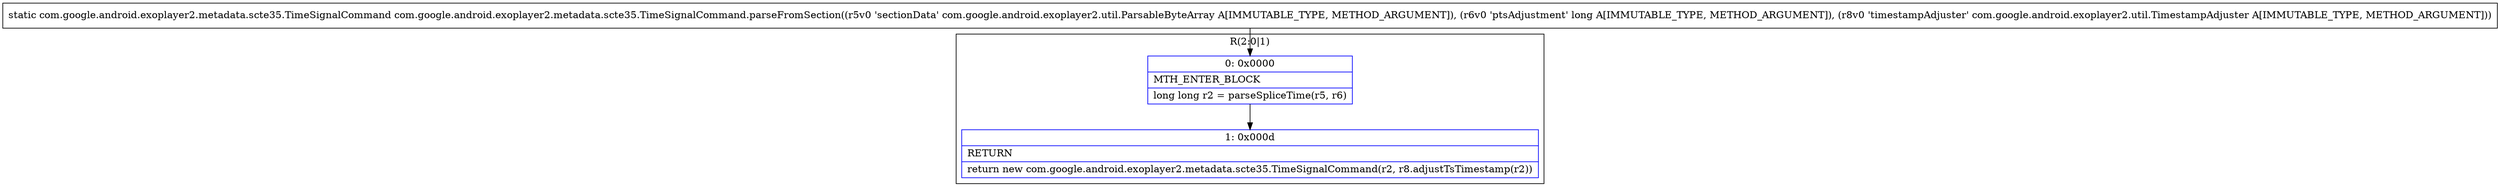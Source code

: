 digraph "CFG forcom.google.android.exoplayer2.metadata.scte35.TimeSignalCommand.parseFromSection(Lcom\/google\/android\/exoplayer2\/util\/ParsableByteArray;JLcom\/google\/android\/exoplayer2\/util\/TimestampAdjuster;)Lcom\/google\/android\/exoplayer2\/metadata\/scte35\/TimeSignalCommand;" {
subgraph cluster_Region_99639543 {
label = "R(2:0|1)";
node [shape=record,color=blue];
Node_0 [shape=record,label="{0\:\ 0x0000|MTH_ENTER_BLOCK\l|long long r2 = parseSpliceTime(r5, r6)\l}"];
Node_1 [shape=record,label="{1\:\ 0x000d|RETURN\l|return new com.google.android.exoplayer2.metadata.scte35.TimeSignalCommand(r2, r8.adjustTsTimestamp(r2))\l}"];
}
MethodNode[shape=record,label="{static com.google.android.exoplayer2.metadata.scte35.TimeSignalCommand com.google.android.exoplayer2.metadata.scte35.TimeSignalCommand.parseFromSection((r5v0 'sectionData' com.google.android.exoplayer2.util.ParsableByteArray A[IMMUTABLE_TYPE, METHOD_ARGUMENT]), (r6v0 'ptsAdjustment' long A[IMMUTABLE_TYPE, METHOD_ARGUMENT]), (r8v0 'timestampAdjuster' com.google.android.exoplayer2.util.TimestampAdjuster A[IMMUTABLE_TYPE, METHOD_ARGUMENT])) }"];
MethodNode -> Node_0;
Node_0 -> Node_1;
}

